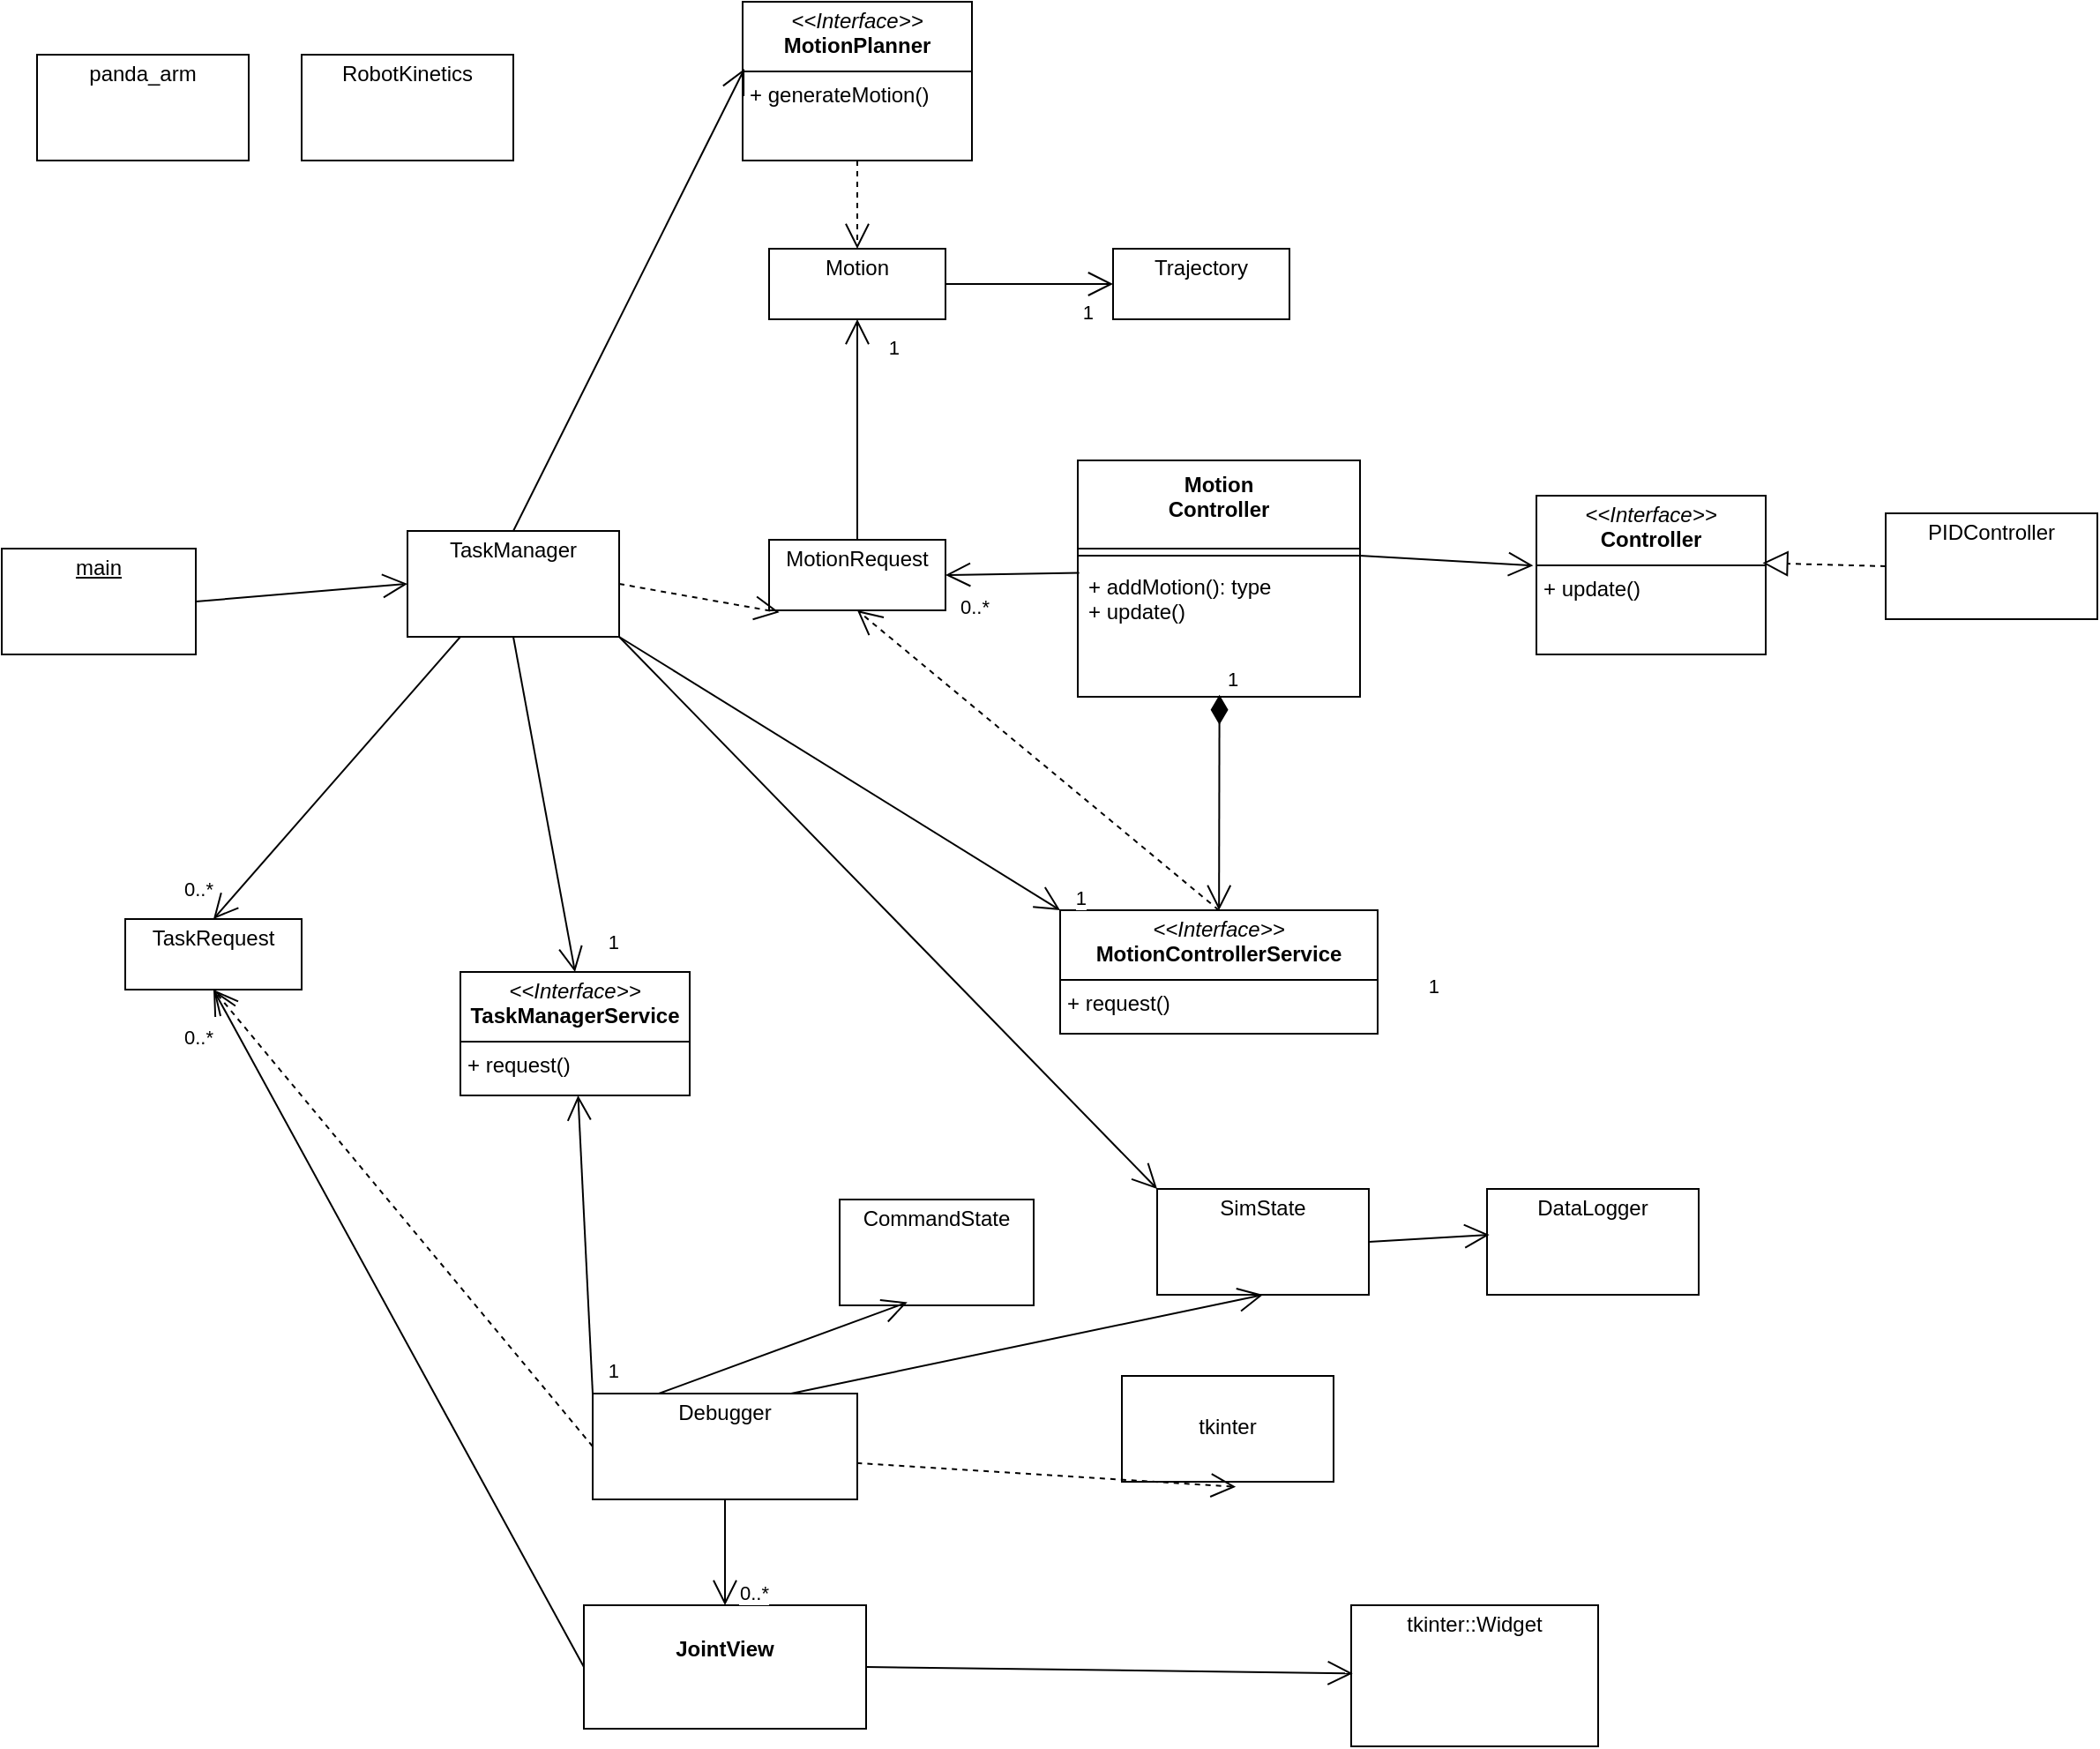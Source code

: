 <mxfile version="24.4.0" type="device">
  <diagram name="ページ1" id="Qz9m1jouxG5U3JRUf05g">
    <mxGraphModel dx="1563" dy="1047" grid="1" gridSize="10" guides="1" tooltips="1" connect="1" arrows="1" fold="1" page="1" pageScale="1" pageWidth="1654" pageHeight="1169" math="0" shadow="0">
      <root>
        <mxCell id="0" />
        <mxCell id="1" parent="0" />
        <mxCell id="u1hAvfkpSpj0WjAq0JWy-3" value="&lt;p style=&quot;margin:0px;margin-top:4px;text-align:center;&quot;&gt;&lt;br&gt;&lt;/p&gt;&lt;p style=&quot;margin:0px;margin-top:4px;text-align:center;&quot;&gt;tkinter&lt;/p&gt;&lt;p style=&quot;margin:0px;margin-top:4px;text-align:center;&quot;&gt;&lt;br&gt;&lt;/p&gt;" style="verticalAlign=top;align=left;overflow=fill;html=1;whiteSpace=wrap;" parent="1" vertex="1">
          <mxGeometry x="695" y="959" width="120" height="60" as="geometry" />
        </mxCell>
        <mxCell id="u1hAvfkpSpj0WjAq0JWy-4" value="&lt;div&gt;&lt;br&gt;&lt;/div&gt;&lt;div&gt;&lt;br&gt;&lt;/div&gt;" style="endArrow=open;endSize=12;dashed=1;html=1;rounded=0;entryX=0.538;entryY=1.048;entryDx=0;entryDy=0;entryPerimeter=0;exitX=0;exitY=0.5;exitDx=0;exitDy=0;" parent="1" source="QMs9IUyX99t9ju86rxO--3" target="u1hAvfkpSpj0WjAq0JWy-3" edge="1">
          <mxGeometry width="160" relative="1" as="geometry">
            <mxPoint x="405" y="399" as="sourcePoint" />
            <mxPoint x="565" y="639" as="targetPoint" />
          </mxGeometry>
        </mxCell>
        <mxCell id="u1hAvfkpSpj0WjAq0JWy-5" value="&lt;p style=&quot;margin:0px;margin-top:4px;text-align:center;&quot;&gt;SimState&lt;/p&gt;" style="verticalAlign=top;align=left;overflow=fill;html=1;whiteSpace=wrap;" parent="1" vertex="1">
          <mxGeometry x="715" y="853" width="120" height="60" as="geometry" />
        </mxCell>
        <mxCell id="AWs0AIrcNvtHD0mJR_CJ-1" value="&lt;p style=&quot;margin:0px;margin-top:4px;text-align:center;&quot;&gt;panda_arm&lt;/p&gt;" style="verticalAlign=top;align=left;overflow=fill;html=1;whiteSpace=wrap;" parent="1" vertex="1">
          <mxGeometry x="80" y="210" width="120" height="60" as="geometry" />
        </mxCell>
        <mxCell id="AWs0AIrcNvtHD0mJR_CJ-2" value="&lt;p style=&quot;margin:0px;margin-top:4px;text-align:center;&quot;&gt;RobotKinetics&lt;/p&gt;" style="verticalAlign=top;align=left;overflow=fill;html=1;whiteSpace=wrap;" parent="1" vertex="1">
          <mxGeometry x="230" y="210" width="120" height="60" as="geometry" />
        </mxCell>
        <mxCell id="q2Q6VRc8DqvvhNad2FPL-1" value="&lt;p style=&quot;margin:0px;margin-top:4px;text-align:center;&quot;&gt;&lt;br&gt;&lt;b&gt;JointView&lt;/b&gt;&lt;/p&gt;" style="verticalAlign=top;align=left;overflow=fill;html=1;whiteSpace=wrap;" parent="1" vertex="1">
          <mxGeometry x="390" y="1089" width="160" height="70" as="geometry" />
        </mxCell>
        <mxCell id="q2Q6VRc8DqvvhNad2FPL-2" value="&lt;p style=&quot;margin:0px;margin-top:4px;text-align:center;&quot;&gt;tkinter::Widget&lt;/p&gt;" style="verticalAlign=top;align=left;overflow=fill;html=1;whiteSpace=wrap;" parent="1" vertex="1">
          <mxGeometry x="825" y="1089" width="140" height="80" as="geometry" />
        </mxCell>
        <mxCell id="QMs9IUyX99t9ju86rxO--3" value="&lt;p style=&quot;margin:0px;margin-top:4px;text-align:center;&quot;&gt;Debugger&lt;/p&gt;" style="verticalAlign=top;align=left;overflow=fill;html=1;whiteSpace=wrap;" parent="1" vertex="1">
          <mxGeometry x="395" y="969" width="150" height="60" as="geometry" />
        </mxCell>
        <mxCell id="QMs9IUyX99t9ju86rxO--4" value="" style="endArrow=open;endFill=1;endSize=12;html=1;rounded=0;entryX=0.5;entryY=0;entryDx=0;entryDy=0;exitX=0.5;exitY=1;exitDx=0;exitDy=0;" parent="1" source="QMs9IUyX99t9ju86rxO--3" target="q2Q6VRc8DqvvhNad2FPL-1" edge="1">
          <mxGeometry width="160" relative="1" as="geometry">
            <mxPoint x="215" y="939" as="sourcePoint" />
            <mxPoint x="375" y="939" as="targetPoint" />
          </mxGeometry>
        </mxCell>
        <mxCell id="QMs9IUyX99t9ju86rxO--5" value="" style="endArrow=open;endFill=1;endSize=12;html=1;rounded=0;entryX=0.006;entryY=0.483;entryDx=0;entryDy=0;exitX=1;exitY=0.5;exitDx=0;exitDy=0;entryPerimeter=0;" parent="1" source="q2Q6VRc8DqvvhNad2FPL-1" target="q2Q6VRc8DqvvhNad2FPL-2" edge="1">
          <mxGeometry width="160" relative="1" as="geometry">
            <mxPoint x="565" y="1199" as="sourcePoint" />
            <mxPoint x="685" y="1199" as="targetPoint" />
          </mxGeometry>
        </mxCell>
        <mxCell id="h9wSukIfPtlWrK1b2Klg-1" value="&lt;p style=&quot;margin:0px;margin-top:4px;text-align:center;&quot;&gt;TaskManager&lt;/p&gt;" style="verticalAlign=top;align=left;overflow=fill;html=1;whiteSpace=wrap;" parent="1" vertex="1">
          <mxGeometry x="290" y="480" width="120" height="60" as="geometry" />
        </mxCell>
        <mxCell id="h9wSukIfPtlWrK1b2Klg-2" value="&lt;p style=&quot;margin:0px;margin-top:4px;text-align:center;&quot;&gt;PIDController&lt;/p&gt;" style="verticalAlign=top;align=left;overflow=fill;html=1;whiteSpace=wrap;" parent="1" vertex="1">
          <mxGeometry x="1128" y="470" width="120" height="60" as="geometry" />
        </mxCell>
        <mxCell id="h9wSukIfPtlWrK1b2Klg-4" value="&lt;p style=&quot;margin:0px;margin-top:4px;text-align:center;&quot;&gt;&lt;i&gt;&amp;lt;&amp;lt;Interface&amp;gt;&amp;gt;&lt;/i&gt;&lt;br&gt;&lt;b&gt;Controller&lt;/b&gt;&lt;/p&gt;&lt;hr size=&quot;1&quot; style=&quot;border-style:solid;&quot;&gt;&lt;p style=&quot;margin:0px;margin-left:4px;&quot;&gt;&lt;/p&gt;&lt;p style=&quot;margin:0px;margin-left:4px;&quot;&gt;+ update()&lt;br&gt;&lt;/p&gt;" style="verticalAlign=top;align=left;overflow=fill;html=1;whiteSpace=wrap;" parent="1" vertex="1">
          <mxGeometry x="930" y="460" width="130" height="90" as="geometry" />
        </mxCell>
        <mxCell id="h9wSukIfPtlWrK1b2Klg-5" value="" style="endArrow=block;dashed=1;endFill=0;endSize=12;html=1;rounded=0;entryX=0.986;entryY=0.424;entryDx=0;entryDy=0;entryPerimeter=0;exitX=0;exitY=0.5;exitDx=0;exitDy=0;" parent="1" source="h9wSukIfPtlWrK1b2Klg-2" target="h9wSukIfPtlWrK1b2Klg-4" edge="1">
          <mxGeometry width="160" relative="1" as="geometry">
            <mxPoint x="1018" y="640" as="sourcePoint" />
            <mxPoint x="1178" y="640" as="targetPoint" />
          </mxGeometry>
        </mxCell>
        <mxCell id="h9wSukIfPtlWrK1b2Klg-6" value="&lt;p style=&quot;margin:0px;margin-top:4px;text-align:center;&quot;&gt;CommandState&lt;/p&gt;" style="verticalAlign=top;align=left;overflow=fill;html=1;whiteSpace=wrap;" parent="1" vertex="1">
          <mxGeometry x="535" y="859" width="110" height="60" as="geometry" />
        </mxCell>
        <mxCell id="h9wSukIfPtlWrK1b2Klg-7" value="" style="endArrow=open;endFill=1;endSize=12;html=1;rounded=0;exitX=0.25;exitY=0;exitDx=0;exitDy=0;entryX=0.349;entryY=0.971;entryDx=0;entryDy=0;entryPerimeter=0;" parent="1" source="QMs9IUyX99t9ju86rxO--3" target="h9wSukIfPtlWrK1b2Klg-6" edge="1">
          <mxGeometry width="160" relative="1" as="geometry">
            <mxPoint x="675" y="989" as="sourcePoint" />
            <mxPoint x="835" y="989" as="targetPoint" />
          </mxGeometry>
        </mxCell>
        <mxCell id="h9wSukIfPtlWrK1b2Klg-8" value="" style="endArrow=open;endFill=1;endSize=12;html=1;rounded=0;exitX=0.75;exitY=0;exitDx=0;exitDy=0;entryX=0.5;entryY=1;entryDx=0;entryDy=0;" parent="1" source="QMs9IUyX99t9ju86rxO--3" target="u1hAvfkpSpj0WjAq0JWy-5" edge="1">
          <mxGeometry width="160" relative="1" as="geometry">
            <mxPoint x="515" y="991" as="sourcePoint" />
            <mxPoint x="516" y="899" as="targetPoint" />
          </mxGeometry>
        </mxCell>
        <mxCell id="h9wSukIfPtlWrK1b2Klg-9" value="&lt;p style=&quot;margin:0px;margin-top:4px;text-align:center;&quot;&gt;DataLogger&lt;/p&gt;" style="verticalAlign=top;align=left;overflow=fill;html=1;whiteSpace=wrap;" parent="1" vertex="1">
          <mxGeometry x="902" y="853" width="120" height="60" as="geometry" />
        </mxCell>
        <mxCell id="h9wSukIfPtlWrK1b2Klg-10" value="" style="endArrow=open;endFill=1;endSize=12;html=1;rounded=0;exitX=1;exitY=0.5;exitDx=0;exitDy=0;entryX=0.011;entryY=0.433;entryDx=0;entryDy=0;entryPerimeter=0;" parent="1" source="u1hAvfkpSpj0WjAq0JWy-5" target="h9wSukIfPtlWrK1b2Klg-9" edge="1">
          <mxGeometry width="160" relative="1" as="geometry">
            <mxPoint x="868" y="1059" as="sourcePoint" />
            <mxPoint x="935" y="999" as="targetPoint" />
          </mxGeometry>
        </mxCell>
        <mxCell id="h9wSukIfPtlWrK1b2Klg-11" value="&lt;p style=&quot;margin:0px;margin-top:4px;text-align:center;&quot;&gt;&lt;u&gt;main&lt;/u&gt;&lt;/p&gt;" style="verticalAlign=top;align=left;overflow=fill;html=1;whiteSpace=wrap;" parent="1" vertex="1">
          <mxGeometry x="60" y="490" width="110" height="60" as="geometry" />
        </mxCell>
        <mxCell id="h9wSukIfPtlWrK1b2Klg-12" value="&lt;p style=&quot;margin:0px;margin-top:4px;text-align:center;&quot;&gt;TaskRequest&lt;/p&gt;" style="verticalAlign=top;align=left;overflow=fill;html=1;whiteSpace=wrap;" parent="1" vertex="1">
          <mxGeometry x="130" y="700" width="100" height="40" as="geometry" />
        </mxCell>
        <mxCell id="h9wSukIfPtlWrK1b2Klg-13" value="" style="endArrow=open;endFill=1;endSize=12;html=1;rounded=0;exitX=0;exitY=0;exitDx=0;exitDy=0;" parent="1" source="QMs9IUyX99t9ju86rxO--3" target="l-inzMmxbqOnDXNdHYrH-9" edge="1">
          <mxGeometry width="160" relative="1" as="geometry">
            <mxPoint x="460" y="722" as="sourcePoint" />
            <mxPoint x="325.0" y="670" as="targetPoint" />
          </mxGeometry>
        </mxCell>
        <mxCell id="h9wSukIfPtlWrK1b2Klg-17" value="1" style="edgeLabel;resizable=0;html=1;align=right;verticalAlign=top;" parent="1" connectable="0" vertex="1">
          <mxGeometry x="410" y="943" as="geometry" />
        </mxCell>
        <mxCell id="h9wSukIfPtlWrK1b2Klg-19" value="" style="endArrow=open;endFill=1;endSize=12;html=1;rounded=0;exitX=0.25;exitY=1;exitDx=0;exitDy=0;entryX=0.5;entryY=0;entryDx=0;entryDy=0;" parent="1" source="h9wSukIfPtlWrK1b2Klg-1" target="h9wSukIfPtlWrK1b2Klg-12" edge="1">
          <mxGeometry width="160" relative="1" as="geometry">
            <mxPoint x="256.5" y="650" as="sourcePoint" />
            <mxPoint x="323.5" y="590" as="targetPoint" />
          </mxGeometry>
        </mxCell>
        <mxCell id="h9wSukIfPtlWrK1b2Klg-20" value="" style="endArrow=open;endFill=1;endSize=12;html=1;rounded=0;exitX=1;exitY=0.5;exitDx=0;exitDy=0;entryX=0;entryY=0.5;entryDx=0;entryDy=0;" parent="1" source="h9wSukIfPtlWrK1b2Klg-11" target="h9wSukIfPtlWrK1b2Klg-1" edge="1">
          <mxGeometry width="160" relative="1" as="geometry">
            <mxPoint x="170" y="584" as="sourcePoint" />
            <mxPoint x="210" y="750" as="targetPoint" />
          </mxGeometry>
        </mxCell>
        <mxCell id="h9wSukIfPtlWrK1b2Klg-23" value="" style="endArrow=open;endFill=1;endSize=12;html=1;rounded=0;exitX=1;exitY=0.5;exitDx=0;exitDy=0;entryX=-0.014;entryY=0.44;entryDx=0;entryDy=0;entryPerimeter=0;exitPerimeter=0;" parent="1" source="h9wSukIfPtlWrK1b2Klg-26" target="h9wSukIfPtlWrK1b2Klg-4" edge="1">
          <mxGeometry width="160" relative="1" as="geometry">
            <mxPoint x="800" y="470" as="sourcePoint" />
            <mxPoint x="840" y="674" as="targetPoint" />
          </mxGeometry>
        </mxCell>
        <mxCell id="h9wSukIfPtlWrK1b2Klg-24" value="Motion&lt;div&gt;Controller&lt;/div&gt;" style="swimlane;fontStyle=1;align=center;verticalAlign=top;childLayout=stackLayout;horizontal=1;startSize=50;horizontalStack=0;resizeParent=1;resizeParentMax=0;resizeLast=0;collapsible=1;marginBottom=0;whiteSpace=wrap;html=1;" parent="1" vertex="1">
          <mxGeometry x="670" y="440" width="160" height="134" as="geometry">
            <mxRectangle x="600" y="430" width="100" height="30" as="alternateBounds" />
          </mxGeometry>
        </mxCell>
        <mxCell id="h9wSukIfPtlWrK1b2Klg-26" value="" style="line;strokeWidth=1;fillColor=none;align=left;verticalAlign=middle;spacingTop=-1;spacingLeft=3;spacingRight=3;rotatable=0;labelPosition=right;points=[];portConstraint=eastwest;strokeColor=inherit;" parent="h9wSukIfPtlWrK1b2Klg-24" vertex="1">
          <mxGeometry y="50" width="160" height="8" as="geometry" />
        </mxCell>
        <mxCell id="h9wSukIfPtlWrK1b2Klg-27" value="+ addMotion(): type&lt;div&gt;+ update()&lt;/div&gt;" style="text;strokeColor=none;fillColor=none;align=left;verticalAlign=top;spacingLeft=4;spacingRight=4;overflow=hidden;rotatable=0;points=[[0,0.5],[1,0.5]];portConstraint=eastwest;whiteSpace=wrap;html=1;" parent="h9wSukIfPtlWrK1b2Klg-24" vertex="1">
          <mxGeometry y="58" width="160" height="76" as="geometry" />
        </mxCell>
        <mxCell id="h9wSukIfPtlWrK1b2Klg-28" value="&lt;p style=&quot;margin:0px;margin-top:4px;text-align:center;&quot;&gt;Motion&lt;/p&gt;" style="verticalAlign=top;align=left;overflow=fill;html=1;whiteSpace=wrap;" parent="1" vertex="1">
          <mxGeometry x="495" y="320" width="100" height="40" as="geometry" />
        </mxCell>
        <mxCell id="h9wSukIfPtlWrK1b2Klg-29" value="" style="endArrow=open;endFill=1;endSize=12;html=1;rounded=0;exitX=0.005;exitY=0.075;exitDx=0;exitDy=0;entryX=1;entryY=0.5;entryDx=0;entryDy=0;exitPerimeter=0;" parent="1" source="h9wSukIfPtlWrK1b2Klg-27" target="l-inzMmxbqOnDXNdHYrH-11" edge="1">
          <mxGeometry width="160" relative="1" as="geometry">
            <mxPoint x="630" y="350" as="sourcePoint" />
            <mxPoint x="720" y="393" as="targetPoint" />
          </mxGeometry>
        </mxCell>
        <mxCell id="h9wSukIfPtlWrK1b2Klg-30" value="&lt;p style=&quot;margin:0px;margin-top:4px;text-align:center;&quot;&gt;&lt;i&gt;&amp;lt;&amp;lt;Interface&amp;gt;&amp;gt;&lt;/i&gt;&lt;br&gt;&lt;b&gt;MotionPlanner&lt;/b&gt;&lt;/p&gt;&lt;hr size=&quot;1&quot; style=&quot;border-style:solid;&quot;&gt;&lt;p style=&quot;margin:0px;margin-left:4px;&quot;&gt;&lt;/p&gt;&lt;p style=&quot;margin:0px;margin-left:4px;&quot;&gt;+ generateMotion()&lt;br&gt;&lt;/p&gt;" style="verticalAlign=top;align=left;overflow=fill;html=1;whiteSpace=wrap;" parent="1" vertex="1">
          <mxGeometry x="480" y="180" width="130" height="90" as="geometry" />
        </mxCell>
        <mxCell id="h9wSukIfPtlWrK1b2Klg-31" value="" style="endArrow=open;endFill=1;endSize=12;html=1;rounded=0;exitX=0.5;exitY=0;exitDx=0;exitDy=0;entryX=0.008;entryY=0.422;entryDx=0;entryDy=0;entryPerimeter=0;" parent="1" source="h9wSukIfPtlWrK1b2Klg-1" target="h9wSukIfPtlWrK1b2Klg-30" edge="1">
          <mxGeometry width="160" relative="1" as="geometry">
            <mxPoint x="365" y="380" as="sourcePoint" />
            <mxPoint x="455" y="423" as="targetPoint" />
          </mxGeometry>
        </mxCell>
        <mxCell id="h9wSukIfPtlWrK1b2Klg-32" value="0..*" style="edgeLabel;resizable=0;html=1;align=right;verticalAlign=top;" parent="1" connectable="0" vertex="1">
          <mxGeometry x="180" y="670" as="geometry" />
        </mxCell>
        <mxCell id="h9wSukIfPtlWrK1b2Klg-33" value="0..*" style="edgeLabel;resizable=0;html=1;align=right;verticalAlign=top;" parent="1" connectable="0" vertex="1">
          <mxGeometry x="620" y="510" as="geometry" />
        </mxCell>
        <mxCell id="h9wSukIfPtlWrK1b2Klg-35" value="" style="endArrow=open;endSize=12;dashed=1;html=1;rounded=0;exitX=0.5;exitY=1;exitDx=0;exitDy=0;entryX=0.5;entryY=0;entryDx=0;entryDy=0;" parent="1" source="h9wSukIfPtlWrK1b2Klg-30" target="h9wSukIfPtlWrK1b2Klg-28" edge="1">
          <mxGeometry width="160" relative="1" as="geometry">
            <mxPoint x="730" y="300" as="sourcePoint" />
            <mxPoint x="890" y="300" as="targetPoint" />
          </mxGeometry>
        </mxCell>
        <mxCell id="l-inzMmxbqOnDXNdHYrH-1" value="0..*" style="edgeLabel;resizable=0;html=1;align=right;verticalAlign=top;" connectable="0" vertex="1" parent="1">
          <mxGeometry x="495" y="1069" as="geometry" />
        </mxCell>
        <mxCell id="l-inzMmxbqOnDXNdHYrH-3" value="" style="endArrow=open;endFill=1;endSize=12;html=1;rounded=0;exitX=0.5;exitY=1;exitDx=0;exitDy=0;entryX=0.5;entryY=0;entryDx=0;entryDy=0;" edge="1" parent="1" source="h9wSukIfPtlWrK1b2Klg-1" target="l-inzMmxbqOnDXNdHYrH-9">
          <mxGeometry width="160" relative="1" as="geometry">
            <mxPoint x="320" y="560" as="sourcePoint" />
            <mxPoint x="328.0" y="630" as="targetPoint" />
          </mxGeometry>
        </mxCell>
        <mxCell id="l-inzMmxbqOnDXNdHYrH-4" value="&lt;div&gt;&lt;br&gt;&lt;/div&gt;&lt;div&gt;&lt;br&gt;&lt;/div&gt;" style="endArrow=open;endSize=12;dashed=1;html=1;rounded=0;entryX=0.5;entryY=1;entryDx=0;entryDy=0;exitX=0;exitY=0.5;exitDx=0;exitDy=0;" edge="1" parent="1" source="QMs9IUyX99t9ju86rxO--3" target="h9wSukIfPtlWrK1b2Klg-12">
          <mxGeometry width="160" relative="1" as="geometry">
            <mxPoint x="60" y="880" as="sourcePoint" />
            <mxPoint x="425" y="903" as="targetPoint" />
          </mxGeometry>
        </mxCell>
        <mxCell id="l-inzMmxbqOnDXNdHYrH-5" value="" style="endArrow=open;endFill=1;endSize=12;html=1;rounded=0;entryX=0.5;entryY=1;entryDx=0;entryDy=0;exitX=0;exitY=0.5;exitDx=0;exitDy=0;" edge="1" parent="1" source="q2Q6VRc8DqvvhNad2FPL-1" target="h9wSukIfPtlWrK1b2Klg-12">
          <mxGeometry width="160" relative="1" as="geometry">
            <mxPoint x="380" y="960" as="sourcePoint" />
            <mxPoint x="200" y="840" as="targetPoint" />
          </mxGeometry>
        </mxCell>
        <mxCell id="l-inzMmxbqOnDXNdHYrH-6" value="1" style="edgeLabel;resizable=0;html=1;align=right;verticalAlign=top;" connectable="0" vertex="1" parent="1">
          <mxGeometry x="410" y="700" as="geometry" />
        </mxCell>
        <mxCell id="l-inzMmxbqOnDXNdHYrH-8" value="0..*" style="edgeLabel;resizable=0;html=1;align=right;verticalAlign=top;" connectable="0" vertex="1" parent="1">
          <mxGeometry x="180" y="754" as="geometry" />
        </mxCell>
        <mxCell id="l-inzMmxbqOnDXNdHYrH-9" value="&lt;p style=&quot;margin:0px;margin-top:4px;text-align:center;&quot;&gt;&lt;i&gt;&amp;lt;&amp;lt;Interface&amp;gt;&amp;gt;&lt;/i&gt;&lt;br&gt;&lt;b&gt;TaskManagerService&lt;/b&gt;&lt;/p&gt;&lt;hr size=&quot;1&quot; style=&quot;border-style:solid;&quot;&gt;&lt;p style=&quot;margin:0px;margin-left:4px;&quot;&gt;&lt;/p&gt;&lt;p style=&quot;margin:0px;margin-left:4px;&quot;&gt;+ request()&lt;br&gt;&lt;/p&gt;" style="verticalAlign=top;align=left;overflow=fill;html=1;whiteSpace=wrap;" vertex="1" parent="1">
          <mxGeometry x="320" y="730" width="130" height="70" as="geometry" />
        </mxCell>
        <mxCell id="l-inzMmxbqOnDXNdHYrH-10" value="&lt;p style=&quot;margin:0px;margin-top:4px;text-align:center;&quot;&gt;&lt;i&gt;&amp;lt;&amp;lt;Interface&amp;gt;&amp;gt;&lt;/i&gt;&lt;br&gt;&lt;b&gt;MotionControllerService&lt;/b&gt;&lt;/p&gt;&lt;hr size=&quot;1&quot; style=&quot;border-style:solid;&quot;&gt;&lt;p style=&quot;margin:0px;margin-left:4px;&quot;&gt;&lt;/p&gt;&lt;p style=&quot;margin:0px;margin-left:4px;&quot;&gt;+ request()&lt;br&gt;&lt;/p&gt;" style="verticalAlign=top;align=left;overflow=fill;html=1;whiteSpace=wrap;" vertex="1" parent="1">
          <mxGeometry x="660" y="695" width="180" height="70" as="geometry" />
        </mxCell>
        <mxCell id="l-inzMmxbqOnDXNdHYrH-11" value="&lt;p style=&quot;margin:0px;margin-top:4px;text-align:center;&quot;&gt;MotionRequest&lt;/p&gt;" style="verticalAlign=top;align=left;overflow=fill;html=1;whiteSpace=wrap;" vertex="1" parent="1">
          <mxGeometry x="495" y="485" width="100" height="40" as="geometry" />
        </mxCell>
        <mxCell id="l-inzMmxbqOnDXNdHYrH-13" value="" style="endArrow=open;endFill=1;endSize=12;html=1;rounded=0;exitX=1;exitY=1;exitDx=0;exitDy=0;entryX=0;entryY=0;entryDx=0;entryDy=0;" edge="1" parent="1" source="h9wSukIfPtlWrK1b2Klg-1" target="l-inzMmxbqOnDXNdHYrH-10">
          <mxGeometry width="160" relative="1" as="geometry">
            <mxPoint x="415" y="565" as="sourcePoint" />
            <mxPoint x="460" y="745" as="targetPoint" />
          </mxGeometry>
        </mxCell>
        <mxCell id="l-inzMmxbqOnDXNdHYrH-14" value="1" style="edgeLabel;resizable=0;html=1;align=right;verticalAlign=top;" connectable="0" vertex="1" parent="1">
          <mxGeometry x="675" y="675" as="geometry" />
        </mxCell>
        <mxCell id="l-inzMmxbqOnDXNdHYrH-15" value="1" style="edgeLabel;resizable=0;html=1;align=right;verticalAlign=top;" connectable="0" vertex="1" parent="1">
          <mxGeometry x="875" y="725" as="geometry" />
        </mxCell>
        <mxCell id="l-inzMmxbqOnDXNdHYrH-16" value="" style="endArrow=open;endFill=1;endSize=12;html=1;rounded=0;exitX=0.5;exitY=0;exitDx=0;exitDy=0;entryX=0.5;entryY=1;entryDx=0;entryDy=0;" edge="1" parent="1" source="l-inzMmxbqOnDXNdHYrH-11" target="h9wSukIfPtlWrK1b2Klg-28">
          <mxGeometry width="160" relative="1" as="geometry">
            <mxPoint x="544.58" y="510" as="sourcePoint" />
            <mxPoint x="544.58" y="400" as="targetPoint" />
          </mxGeometry>
        </mxCell>
        <mxCell id="l-inzMmxbqOnDXNdHYrH-17" value="1" style="edgeLabel;resizable=0;html=1;align=right;verticalAlign=top;" connectable="0" vertex="1" parent="1">
          <mxGeometry x="610" y="310" as="geometry">
            <mxPoint x="-41" y="53" as="offset" />
          </mxGeometry>
        </mxCell>
        <mxCell id="l-inzMmxbqOnDXNdHYrH-18" value="&lt;div&gt;&lt;br&gt;&lt;/div&gt;&lt;div&gt;&lt;br&gt;&lt;/div&gt;" style="endArrow=open;endSize=12;dashed=1;html=1;rounded=0;entryX=0.058;entryY=1.029;entryDx=0;entryDy=0;exitX=1;exitY=0.5;exitDx=0;exitDy=0;entryPerimeter=0;" edge="1" parent="1" source="h9wSukIfPtlWrK1b2Klg-1" target="l-inzMmxbqOnDXNdHYrH-11">
          <mxGeometry width="160" relative="1" as="geometry">
            <mxPoint x="735" y="714" as="sourcePoint" />
            <mxPoint x="520" y="455" as="targetPoint" />
          </mxGeometry>
        </mxCell>
        <mxCell id="l-inzMmxbqOnDXNdHYrH-19" value="&lt;div&gt;&lt;br&gt;&lt;/div&gt;&lt;div&gt;&lt;br&gt;&lt;/div&gt;" style="endArrow=open;endSize=12;dashed=1;html=1;rounded=0;entryX=0.5;entryY=1;entryDx=0;entryDy=0;exitX=0.5;exitY=0;exitDx=0;exitDy=0;" edge="1" parent="1" source="l-inzMmxbqOnDXNdHYrH-10" target="l-inzMmxbqOnDXNdHYrH-11">
          <mxGeometry width="160" relative="1" as="geometry">
            <mxPoint x="420" y="520" as="sourcePoint" />
            <mxPoint x="511" y="536" as="targetPoint" />
          </mxGeometry>
        </mxCell>
        <mxCell id="l-inzMmxbqOnDXNdHYrH-20" value="1" style="endArrow=open;html=1;endSize=12;startArrow=diamondThin;startSize=14;startFill=1;align=left;verticalAlign=bottom;rounded=0;exitX=0.502;exitY=0.985;exitDx=0;exitDy=0;exitPerimeter=0;" edge="1" parent="1" source="h9wSukIfPtlWrK1b2Klg-27" target="l-inzMmxbqOnDXNdHYrH-10">
          <mxGeometry x="-1" y="3" relative="1" as="geometry">
            <mxPoint x="770" y="630" as="sourcePoint" />
            <mxPoint x="930" y="630" as="targetPoint" />
          </mxGeometry>
        </mxCell>
        <mxCell id="l-inzMmxbqOnDXNdHYrH-21" value="&lt;p style=&quot;margin:0px;margin-top:4px;text-align:center;&quot;&gt;Trajectory&lt;/p&gt;" style="verticalAlign=top;align=left;overflow=fill;html=1;whiteSpace=wrap;" vertex="1" parent="1">
          <mxGeometry x="690" y="320" width="100" height="40" as="geometry" />
        </mxCell>
        <mxCell id="l-inzMmxbqOnDXNdHYrH-22" value="" style="endArrow=open;endFill=1;endSize=12;html=1;rounded=0;exitX=1;exitY=0.5;exitDx=0;exitDy=0;entryX=0;entryY=0.5;entryDx=0;entryDy=0;" edge="1" parent="1" source="h9wSukIfPtlWrK1b2Klg-28" target="l-inzMmxbqOnDXNdHYrH-21">
          <mxGeometry width="160" relative="1" as="geometry">
            <mxPoint x="635" y="475" as="sourcePoint" />
            <mxPoint x="635" y="350" as="targetPoint" />
          </mxGeometry>
        </mxCell>
        <mxCell id="l-inzMmxbqOnDXNdHYrH-23" value="1" style="edgeLabel;resizable=0;html=1;align=right;verticalAlign=top;" connectable="0" vertex="1" parent="1">
          <mxGeometry x="720" y="290" as="geometry">
            <mxPoint x="-41" y="53" as="offset" />
          </mxGeometry>
        </mxCell>
        <mxCell id="l-inzMmxbqOnDXNdHYrH-24" value="" style="endArrow=open;endFill=1;endSize=12;html=1;rounded=0;exitX=1;exitY=1;exitDx=0;exitDy=0;entryX=0;entryY=0;entryDx=0;entryDy=0;" edge="1" parent="1" source="h9wSukIfPtlWrK1b2Klg-1" target="u1hAvfkpSpj0WjAq0JWy-5">
          <mxGeometry width="160" relative="1" as="geometry">
            <mxPoint x="420" y="550" as="sourcePoint" />
            <mxPoint x="670" y="705" as="targetPoint" />
          </mxGeometry>
        </mxCell>
      </root>
    </mxGraphModel>
  </diagram>
</mxfile>
